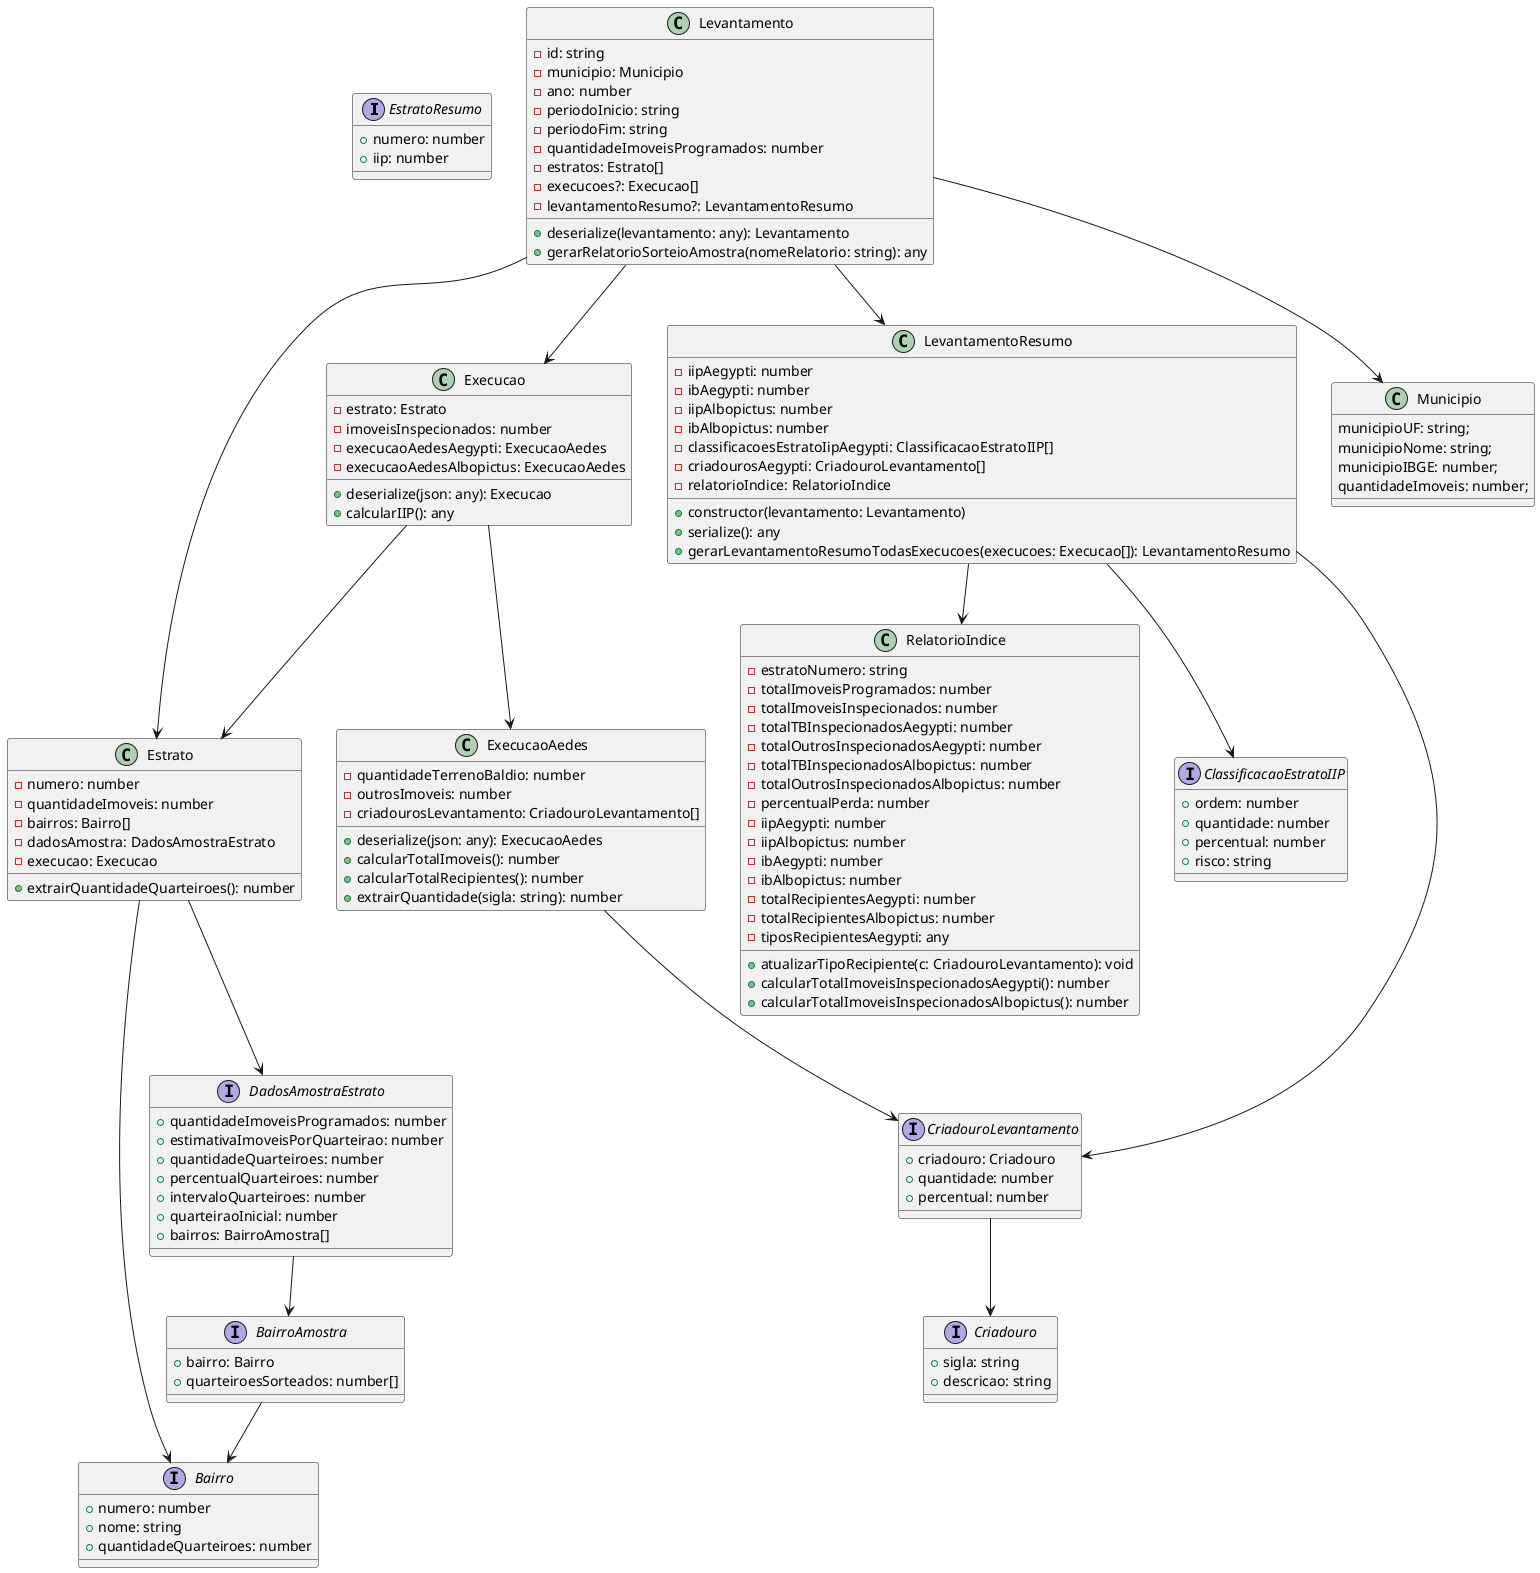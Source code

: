 @startuml

interface EstratoResumo {
    +numero: number
    +iip: number
}

interface ClassificacaoEstratoIIP {
    +ordem: number
    +quantidade: number
    +percentual: number
    +risco: string
}

interface Criadouro {
    +sigla: string
    +descricao: string
}

interface CriadouroLevantamento {
    +criadouro: Criadouro
    +quantidade: number
    +percentual: number
}

interface Bairro {
    +numero: number
    +nome: string
    +quantidadeQuarteiroes: number
}

interface BairroAmostra {
    +bairro: Bairro
    +quarteiroesSorteados: number[]
}

interface DadosAmostraEstrato {
    +quantidadeImoveisProgramados: number
    +estimativaImoveisPorQuarteirao: number
    +quantidadeQuarteiroes: number
    +percentualQuarteiroes: number
    +intervaloQuarteiroes: number
    +quarteiraoInicial: number
    +bairros: BairroAmostra[]
}

class ExecucaoAedes {
    -quantidadeTerrenoBaldio: number
    -outrosImoveis: number
    -criadourosLevantamento: CriadouroLevantamento[]
    +deserialize(json: any): ExecucaoAedes
    +calcularTotalImoveis(): number
    +calcularTotalRecipientes(): number
    +extrairQuantidade(sigla: string): number
}


class Execucao {
    -estrato: Estrato
    -imoveisInspecionados: number
    -execucaoAedesAegypti: ExecucaoAedes
    -execucaoAedesAlbopictus: ExecucaoAedes
    +deserialize(json: any): Execucao
    +calcularIIP(): any
}

class Estrato {
    -numero: number
    -quantidadeImoveis: number
    -bairros: Bairro[]
    -dadosAmostra: DadosAmostraEstrato
    -execucao: Execucao
    +extrairQuantidadeQuarteiroes(): number
}

class LevantamentoResumo {
  - iipAegypti: number
  - ibAegypti: number
  - iipAlbopictus: number
  - ibAlbopictus: number
  - classificacoesEstratoIipAegypti: ClassificacaoEstratoIIP[]
  - criadourosAegypti: CriadouroLevantamento[]
  - relatorioIndice: RelatorioIndice
  + constructor(levantamento: Levantamento)
  + serialize(): any
  + gerarLevantamentoResumoTodasExecucoes(execucoes: Execucao[]): LevantamentoResumo
}

class RelatorioIndice {
  - estratoNumero: string
  - totalImoveisProgramados: number
  - totalImoveisInspecionados: number
  - totalTBInspecionadosAegypti: number
  - totalOutrosInspecionadosAegypti: number
  - totalTBInspecionadosAlbopictus: number
  - totalOutrosInspecionadosAlbopictus: number
  - percentualPerda: number
  - iipAegypti: number
  - iipAlbopictus: number
  - ibAegypti: number
  - ibAlbopictus: number
  - totalRecipientesAegypti: number
  - totalRecipientesAlbopictus: number
  - tiposRecipientesAegypti: any
  + atualizarTipoRecipiente(c: CriadouroLevantamento): void
  + calcularTotalImoveisInspecionadosAegypti(): number
  + calcularTotalImoveisInspecionadosAlbopictus(): number
}

class Levantamento {
    - id: string
    - municipio: Municipio
    - ano: number
    - periodoInicio: string
    - periodoFim: string
    - quantidadeImoveisProgramados: number
    - estratos: Estrato[]
    - execucoes?: Execucao[]
    - levantamentoResumo?: LevantamentoResumo
    + deserialize(levantamento: any): Levantamento
    + gerarRelatorioSorteioAmostra(nomeRelatorio: string): any
}
class Municipio {
    municipioUF: string;
    municipioNome: string;
    municipioIBGE: number;
    quantidadeImoveis: number;
}

LevantamentoResumo --> ClassificacaoEstratoIIP
LevantamentoResumo --> CriadouroLevantamento
LevantamentoResumo --> RelatorioIndice
Levantamento --> LevantamentoResumo
Levantamento --> Execucao

Levantamento --> Municipio
Levantamento --> Estrato

CriadouroLevantamento --> Criadouro
ExecucaoAedes --> CriadouroLevantamento
Execucao --> Estrato
Execucao --> ExecucaoAedes
Estrato --> DadosAmostraEstrato
DadosAmostraEstrato --> BairroAmostra
BairroAmostra --> Bairro
Estrato --> Bairro


@enduml
